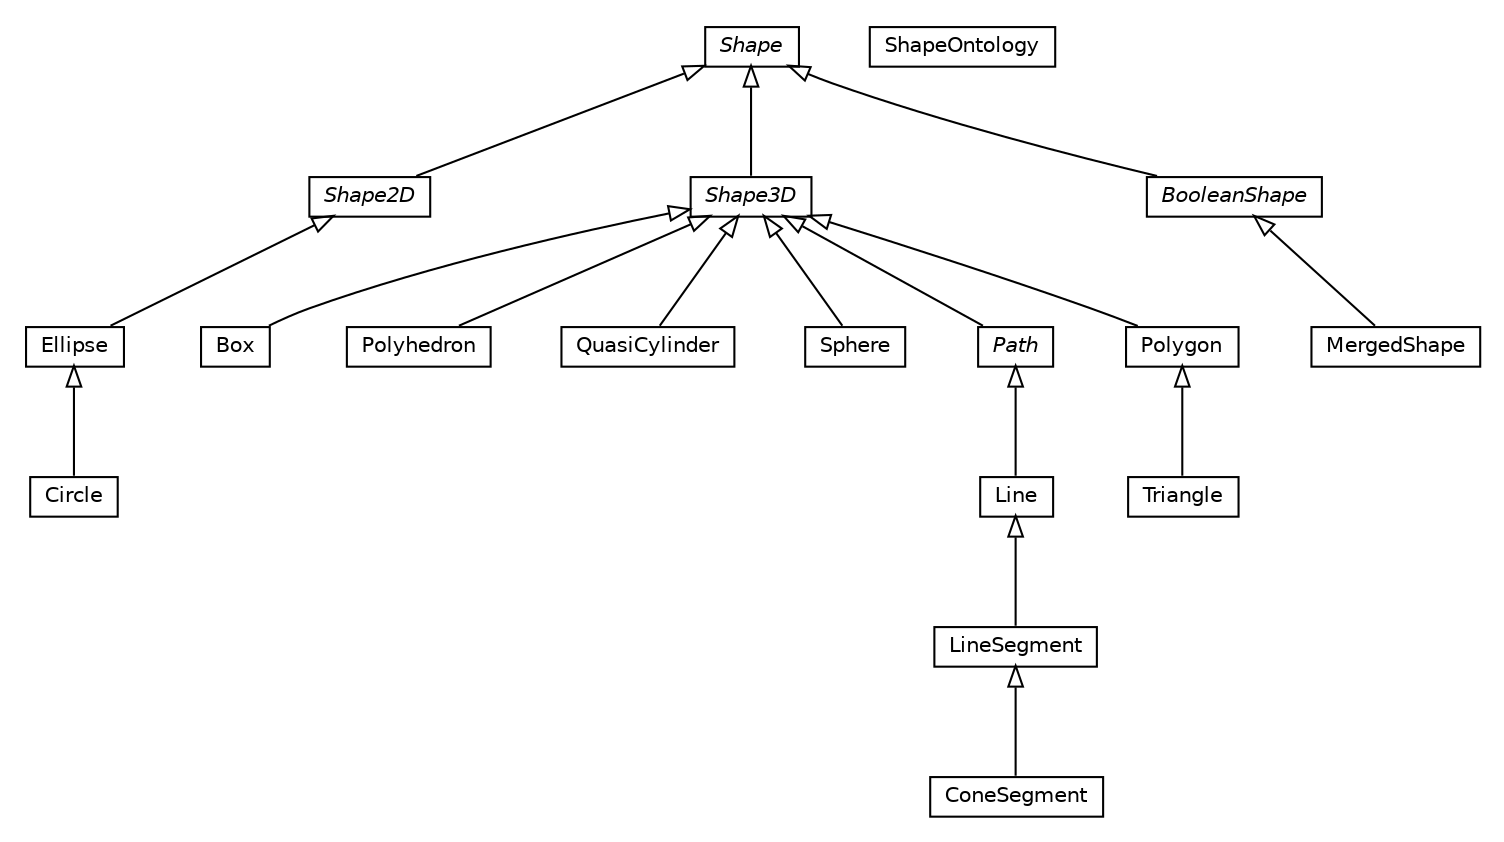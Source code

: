 #!/usr/local/bin/dot
#
# Class diagram 
# Generated by UMLGraph version R5_6-24-gf6e263 (http://www.umlgraph.org/)
#

digraph G {
	edge [fontname="Helvetica",fontsize=10,labelfontname="Helvetica",labelfontsize=10];
	node [fontname="Helvetica",fontsize=10,shape=plaintext];
	nodesep=0.25;
	ranksep=0.5;
	// org.universAAL.ontology.shape.Box
	c1922 [label=<<table title="org.universAAL.ontology.shape.Box" border="0" cellborder="1" cellspacing="0" cellpadding="2" port="p" href="./Box.html">
		<tr><td><table border="0" cellspacing="0" cellpadding="1">
<tr><td align="center" balign="center"> Box </td></tr>
		</table></td></tr>
		</table>>, URL="./Box.html", fontname="Helvetica", fontcolor="black", fontsize=10.0];
	// org.universAAL.ontology.shape.Shape2D
	c1923 [label=<<table title="org.universAAL.ontology.shape.Shape2D" border="0" cellborder="1" cellspacing="0" cellpadding="2" port="p" href="./Shape2D.html">
		<tr><td><table border="0" cellspacing="0" cellpadding="1">
<tr><td align="center" balign="center"><font face="Helvetica-Oblique"> Shape2D </font></td></tr>
		</table></td></tr>
		</table>>, URL="./Shape2D.html", fontname="Helvetica", fontcolor="black", fontsize=10.0];
	// org.universAAL.ontology.shape.MergedShape
	c1924 [label=<<table title="org.universAAL.ontology.shape.MergedShape" border="0" cellborder="1" cellspacing="0" cellpadding="2" port="p" href="./MergedShape.html">
		<tr><td><table border="0" cellspacing="0" cellpadding="1">
<tr><td align="center" balign="center"> MergedShape </td></tr>
		</table></td></tr>
		</table>>, URL="./MergedShape.html", fontname="Helvetica", fontcolor="black", fontsize=10.0];
	// org.universAAL.ontology.shape.Polyhedron
	c1925 [label=<<table title="org.universAAL.ontology.shape.Polyhedron" border="0" cellborder="1" cellspacing="0" cellpadding="2" port="p" href="./Polyhedron.html">
		<tr><td><table border="0" cellspacing="0" cellpadding="1">
<tr><td align="center" balign="center"> Polyhedron </td></tr>
		</table></td></tr>
		</table>>, URL="./Polyhedron.html", fontname="Helvetica", fontcolor="black", fontsize=10.0];
	// org.universAAL.ontology.shape.Shape3D
	c1926 [label=<<table title="org.universAAL.ontology.shape.Shape3D" border="0" cellborder="1" cellspacing="0" cellpadding="2" port="p" href="./Shape3D.html">
		<tr><td><table border="0" cellspacing="0" cellpadding="1">
<tr><td align="center" balign="center"><font face="Helvetica-Oblique"> Shape3D </font></td></tr>
		</table></td></tr>
		</table>>, URL="./Shape3D.html", fontname="Helvetica", fontcolor="black", fontsize=10.0];
	// org.universAAL.ontology.shape.Shape
	c1927 [label=<<table title="org.universAAL.ontology.shape.Shape" border="0" cellborder="1" cellspacing="0" cellpadding="2" port="p" href="./Shape.html">
		<tr><td><table border="0" cellspacing="0" cellpadding="1">
<tr><td align="center" balign="center"><font face="Helvetica-Oblique"> Shape </font></td></tr>
		</table></td></tr>
		</table>>, URL="./Shape.html", fontname="Helvetica", fontcolor="black", fontsize=10.0];
	// org.universAAL.ontology.shape.QuasiCylinder
	c1928 [label=<<table title="org.universAAL.ontology.shape.QuasiCylinder" border="0" cellborder="1" cellspacing="0" cellpadding="2" port="p" href="./QuasiCylinder.html">
		<tr><td><table border="0" cellspacing="0" cellpadding="1">
<tr><td align="center" balign="center"> QuasiCylinder </td></tr>
		</table></td></tr>
		</table>>, URL="./QuasiCylinder.html", fontname="Helvetica", fontcolor="black", fontsize=10.0];
	// org.universAAL.ontology.shape.Sphere
	c1929 [label=<<table title="org.universAAL.ontology.shape.Sphere" border="0" cellborder="1" cellspacing="0" cellpadding="2" port="p" href="./Sphere.html">
		<tr><td><table border="0" cellspacing="0" cellpadding="1">
<tr><td align="center" balign="center"> Sphere </td></tr>
		</table></td></tr>
		</table>>, URL="./Sphere.html", fontname="Helvetica", fontcolor="black", fontsize=10.0];
	// org.universAAL.ontology.shape.Ellipse
	c1930 [label=<<table title="org.universAAL.ontology.shape.Ellipse" border="0" cellborder="1" cellspacing="0" cellpadding="2" port="p" href="./Ellipse.html">
		<tr><td><table border="0" cellspacing="0" cellpadding="1">
<tr><td align="center" balign="center"> Ellipse </td></tr>
		</table></td></tr>
		</table>>, URL="./Ellipse.html", fontname="Helvetica", fontcolor="black", fontsize=10.0];
	// org.universAAL.ontology.shape.Circle
	c1931 [label=<<table title="org.universAAL.ontology.shape.Circle" border="0" cellborder="1" cellspacing="0" cellpadding="2" port="p" href="./Circle.html">
		<tr><td><table border="0" cellspacing="0" cellpadding="1">
<tr><td align="center" balign="center"> Circle </td></tr>
		</table></td></tr>
		</table>>, URL="./Circle.html", fontname="Helvetica", fontcolor="black", fontsize=10.0];
	// org.universAAL.ontology.shape.Path
	c1932 [label=<<table title="org.universAAL.ontology.shape.Path" border="0" cellborder="1" cellspacing="0" cellpadding="2" port="p" href="./Path.html">
		<tr><td><table border="0" cellspacing="0" cellpadding="1">
<tr><td align="center" balign="center"><font face="Helvetica-Oblique"> Path </font></td></tr>
		</table></td></tr>
		</table>>, URL="./Path.html", fontname="Helvetica", fontcolor="black", fontsize=10.0];
	// org.universAAL.ontology.shape.LineSegment
	c1933 [label=<<table title="org.universAAL.ontology.shape.LineSegment" border="0" cellborder="1" cellspacing="0" cellpadding="2" port="p" href="./LineSegment.html">
		<tr><td><table border="0" cellspacing="0" cellpadding="1">
<tr><td align="center" balign="center"> LineSegment </td></tr>
		</table></td></tr>
		</table>>, URL="./LineSegment.html", fontname="Helvetica", fontcolor="black", fontsize=10.0];
	// org.universAAL.ontology.shape.BooleanShape
	c1934 [label=<<table title="org.universAAL.ontology.shape.BooleanShape" border="0" cellborder="1" cellspacing="0" cellpadding="2" port="p" href="./BooleanShape.html">
		<tr><td><table border="0" cellspacing="0" cellpadding="1">
<tr><td align="center" balign="center"><font face="Helvetica-Oblique"> BooleanShape </font></td></tr>
		</table></td></tr>
		</table>>, URL="./BooleanShape.html", fontname="Helvetica", fontcolor="black", fontsize=10.0];
	// org.universAAL.ontology.shape.Polygon
	c1935 [label=<<table title="org.universAAL.ontology.shape.Polygon" border="0" cellborder="1" cellspacing="0" cellpadding="2" port="p" href="./Polygon.html">
		<tr><td><table border="0" cellspacing="0" cellpadding="1">
<tr><td align="center" balign="center"> Polygon </td></tr>
		</table></td></tr>
		</table>>, URL="./Polygon.html", fontname="Helvetica", fontcolor="black", fontsize=10.0];
	// org.universAAL.ontology.shape.ConeSegment
	c1936 [label=<<table title="org.universAAL.ontology.shape.ConeSegment" border="0" cellborder="1" cellspacing="0" cellpadding="2" port="p" href="./ConeSegment.html">
		<tr><td><table border="0" cellspacing="0" cellpadding="1">
<tr><td align="center" balign="center"> ConeSegment </td></tr>
		</table></td></tr>
		</table>>, URL="./ConeSegment.html", fontname="Helvetica", fontcolor="black", fontsize=10.0];
	// org.universAAL.ontology.shape.Line
	c1937 [label=<<table title="org.universAAL.ontology.shape.Line" border="0" cellborder="1" cellspacing="0" cellpadding="2" port="p" href="./Line.html">
		<tr><td><table border="0" cellspacing="0" cellpadding="1">
<tr><td align="center" balign="center"> Line </td></tr>
		</table></td></tr>
		</table>>, URL="./Line.html", fontname="Helvetica", fontcolor="black", fontsize=10.0];
	// org.universAAL.ontology.shape.ShapeOntology
	c1938 [label=<<table title="org.universAAL.ontology.shape.ShapeOntology" border="0" cellborder="1" cellspacing="0" cellpadding="2" port="p" href="./ShapeOntology.html">
		<tr><td><table border="0" cellspacing="0" cellpadding="1">
<tr><td align="center" balign="center"> ShapeOntology </td></tr>
		</table></td></tr>
		</table>>, URL="./ShapeOntology.html", fontname="Helvetica", fontcolor="black", fontsize=10.0];
	// org.universAAL.ontology.shape.Triangle
	c1939 [label=<<table title="org.universAAL.ontology.shape.Triangle" border="0" cellborder="1" cellspacing="0" cellpadding="2" port="p" href="./Triangle.html">
		<tr><td><table border="0" cellspacing="0" cellpadding="1">
<tr><td align="center" balign="center"> Triangle </td></tr>
		</table></td></tr>
		</table>>, URL="./Triangle.html", fontname="Helvetica", fontcolor="black", fontsize=10.0];
	//org.universAAL.ontology.shape.Box extends org.universAAL.ontology.shape.Shape3D
	c1926:p -> c1922:p [dir=back,arrowtail=empty];
	//org.universAAL.ontology.shape.Shape2D extends org.universAAL.ontology.shape.Shape
	c1927:p -> c1923:p [dir=back,arrowtail=empty];
	//org.universAAL.ontology.shape.MergedShape extends org.universAAL.ontology.shape.BooleanShape
	c1934:p -> c1924:p [dir=back,arrowtail=empty];
	//org.universAAL.ontology.shape.Polyhedron extends org.universAAL.ontology.shape.Shape3D
	c1926:p -> c1925:p [dir=back,arrowtail=empty];
	//org.universAAL.ontology.shape.Shape3D extends org.universAAL.ontology.shape.Shape
	c1927:p -> c1926:p [dir=back,arrowtail=empty];
	//org.universAAL.ontology.shape.QuasiCylinder extends org.universAAL.ontology.shape.Shape3D
	c1926:p -> c1928:p [dir=back,arrowtail=empty];
	//org.universAAL.ontology.shape.Sphere extends org.universAAL.ontology.shape.Shape3D
	c1926:p -> c1929:p [dir=back,arrowtail=empty];
	//org.universAAL.ontology.shape.Ellipse extends org.universAAL.ontology.shape.Shape2D
	c1923:p -> c1930:p [dir=back,arrowtail=empty];
	//org.universAAL.ontology.shape.Circle extends org.universAAL.ontology.shape.Ellipse
	c1930:p -> c1931:p [dir=back,arrowtail=empty];
	//org.universAAL.ontology.shape.Path extends org.universAAL.ontology.shape.Shape3D
	c1926:p -> c1932:p [dir=back,arrowtail=empty];
	//org.universAAL.ontology.shape.LineSegment extends org.universAAL.ontology.shape.Line
	c1937:p -> c1933:p [dir=back,arrowtail=empty];
	//org.universAAL.ontology.shape.BooleanShape extends org.universAAL.ontology.shape.Shape
	c1927:p -> c1934:p [dir=back,arrowtail=empty];
	//org.universAAL.ontology.shape.Polygon extends org.universAAL.ontology.shape.Shape3D
	c1926:p -> c1935:p [dir=back,arrowtail=empty];
	//org.universAAL.ontology.shape.ConeSegment extends org.universAAL.ontology.shape.LineSegment
	c1933:p -> c1936:p [dir=back,arrowtail=empty];
	//org.universAAL.ontology.shape.Line extends org.universAAL.ontology.shape.Path
	c1932:p -> c1937:p [dir=back,arrowtail=empty];
	//org.universAAL.ontology.shape.Triangle extends org.universAAL.ontology.shape.Polygon
	c1935:p -> c1939:p [dir=back,arrowtail=empty];
}

